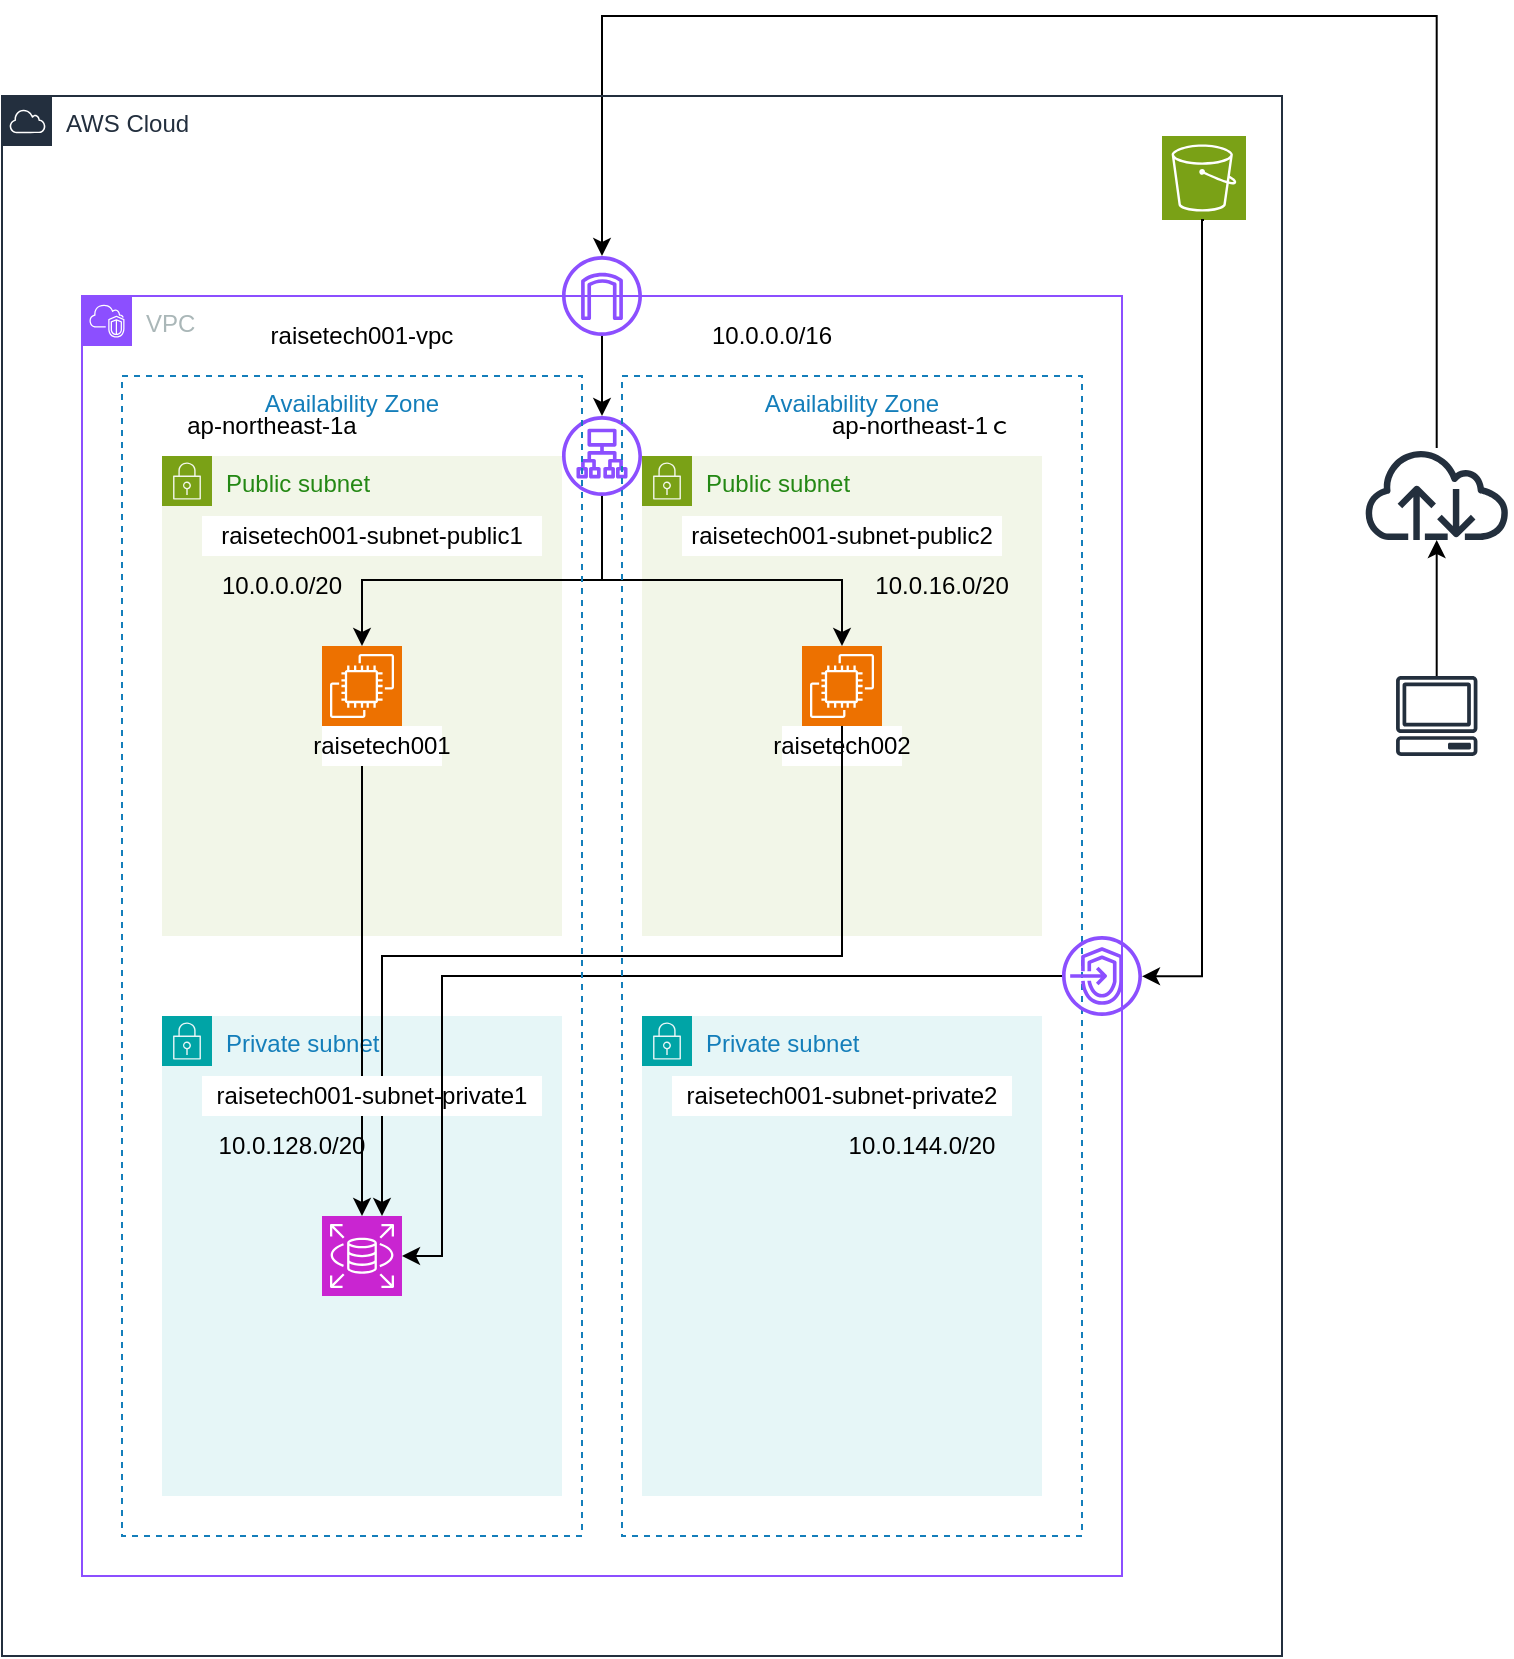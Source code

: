 <mxfile version="26.1.0">
  <diagram name="ページ1" id="zlKbTMHIiBRrQ5CjfzFU">
    <mxGraphModel dx="1064" dy="705" grid="1" gridSize="10" guides="1" tooltips="1" connect="1" arrows="1" fold="1" page="1" pageScale="1" pageWidth="827" pageHeight="1169" math="0" shadow="0">
      <root>
        <mxCell id="0" />
        <mxCell id="1" parent="0" />
        <mxCell id="m4wfhcvvvU-qXCF2xnEX-6" value="Public subnet" style="points=[[0,0],[0.25,0],[0.5,0],[0.75,0],[1,0],[1,0.25],[1,0.5],[1,0.75],[1,1],[0.75,1],[0.5,1],[0.25,1],[0,1],[0,0.75],[0,0.5],[0,0.25]];outlineConnect=0;gradientColor=none;html=1;whiteSpace=wrap;fontSize=12;fontStyle=0;container=1;pointerEvents=0;collapsible=0;recursiveResize=0;shape=mxgraph.aws4.group;grIcon=mxgraph.aws4.group_security_group;grStroke=0;strokeColor=#7AA116;fillColor=#F2F6E8;verticalAlign=top;align=left;spacingLeft=30;fontColor=#248814;dashed=0;" parent="1" vertex="1">
          <mxGeometry x="120" y="280" width="200" height="240" as="geometry" />
        </mxCell>
        <mxCell id="xBb1YnBclAOfvvlmu4EM-16" style="edgeStyle=orthogonalEdgeStyle;rounded=0;orthogonalLoop=1;jettySize=auto;html=1;" parent="1" source="xBb1YnBclAOfvvlmu4EM-12" target="xBb1YnBclAOfvvlmu4EM-6" edge="1">
          <mxGeometry relative="1" as="geometry">
            <Array as="points">
              <mxPoint x="757" y="60" />
              <mxPoint x="340" y="60" />
            </Array>
          </mxGeometry>
        </mxCell>
        <mxCell id="xBb1YnBclAOfvvlmu4EM-12" value="" style="sketch=0;outlineConnect=0;fontColor=#232F3E;gradientColor=none;fillColor=#232F3D;strokeColor=none;dashed=0;verticalLabelPosition=bottom;verticalAlign=top;align=center;html=1;fontSize=12;fontStyle=0;aspect=fixed;pointerEvents=1;shape=mxgraph.aws4.internet;" parent="1" vertex="1">
          <mxGeometry x="720" y="276" width="74.75" height="46" as="geometry" />
        </mxCell>
        <mxCell id="xBb1YnBclAOfvvlmu4EM-19" style="edgeStyle=orthogonalEdgeStyle;rounded=0;orthogonalLoop=1;jettySize=auto;html=1;" parent="1" source="xBb1YnBclAOfvvlmu4EM-13" target="xBb1YnBclAOfvvlmu4EM-12" edge="1">
          <mxGeometry relative="1" as="geometry" />
        </mxCell>
        <mxCell id="xBb1YnBclAOfvvlmu4EM-13" value="" style="sketch=0;outlineConnect=0;fontColor=#232F3E;gradientColor=none;fillColor=#232F3D;strokeColor=none;dashed=0;verticalLabelPosition=bottom;verticalAlign=top;align=center;html=1;fontSize=12;fontStyle=0;aspect=fixed;pointerEvents=1;shape=mxgraph.aws4.client;" parent="1" vertex="1">
          <mxGeometry x="736.84" y="390" width="41.06" height="40" as="geometry" />
        </mxCell>
        <mxCell id="K1DaaUpVmXXfKqTNinK6-5" value="AWS Cloud" style="points=[[0,0],[0.25,0],[0.5,0],[0.75,0],[1,0],[1,0.25],[1,0.5],[1,0.75],[1,1],[0.75,1],[0.5,1],[0.25,1],[0,1],[0,0.75],[0,0.5],[0,0.25]];outlineConnect=0;gradientColor=none;html=1;whiteSpace=wrap;fontSize=12;fontStyle=0;container=1;pointerEvents=0;collapsible=0;recursiveResize=0;shape=mxgraph.aws4.group;grIcon=mxgraph.aws4.group_aws_cloud;strokeColor=#232F3E;fillColor=none;verticalAlign=top;align=left;spacingLeft=30;fontColor=#232F3E;dashed=0;" parent="1" vertex="1">
          <mxGeometry x="40" y="100" width="640" height="780" as="geometry" />
        </mxCell>
        <mxCell id="m4wfhcvvvU-qXCF2xnEX-2" value="Public subnet" style="points=[[0,0],[0.25,0],[0.5,0],[0.75,0],[1,0],[1,0.25],[1,0.5],[1,0.75],[1,1],[0.75,1],[0.5,1],[0.25,1],[0,1],[0,0.75],[0,0.5],[0,0.25]];outlineConnect=0;gradientColor=none;html=1;whiteSpace=wrap;fontSize=12;fontStyle=0;container=1;pointerEvents=0;collapsible=0;recursiveResize=0;shape=mxgraph.aws4.group;grIcon=mxgraph.aws4.group_security_group;grStroke=0;strokeColor=#7AA116;fillColor=#F2F6E8;verticalAlign=top;align=left;spacingLeft=30;fontColor=#248814;dashed=0;" parent="K1DaaUpVmXXfKqTNinK6-5" vertex="1">
          <mxGeometry x="320" y="180" width="200" height="240" as="geometry" />
        </mxCell>
        <mxCell id="xBb1YnBclAOfvvlmu4EM-2" value="" style="sketch=0;points=[[0,0,0],[0.25,0,0],[0.5,0,0],[0.75,0,0],[1,0,0],[0,1,0],[0.25,1,0],[0.5,1,0],[0.75,1,0],[1,1,0],[0,0.25,0],[0,0.5,0],[0,0.75,0],[1,0.25,0],[1,0.5,0],[1,0.75,0]];outlineConnect=0;fontColor=#232F3E;fillColor=#ED7100;strokeColor=#ffffff;verticalLabelPosition=bottom;verticalAlign=top;align=center;html=1;fontSize=12;fontStyle=0;aspect=fixed;shape=mxgraph.aws4.resourceIcon;resIcon=mxgraph.aws4.ec2;" parent="m4wfhcvvvU-qXCF2xnEX-2" vertex="1">
          <mxGeometry x="80" y="95" width="40" height="40" as="geometry" />
        </mxCell>
        <mxCell id="5dKkzOB765-Y8zMm40eB-2" value="raisetech002" style="text;strokeColor=none;align=center;fillColor=default;html=1;verticalAlign=middle;whiteSpace=wrap;rounded=0;" parent="m4wfhcvvvU-qXCF2xnEX-2" vertex="1">
          <mxGeometry x="70" y="135" width="60" height="20" as="geometry" />
        </mxCell>
        <mxCell id="xBb1YnBclAOfvvlmu4EM-1" value="" style="sketch=0;points=[[0,0,0],[0.25,0,0],[0.5,0,0],[0.75,0,0],[1,0,0],[0,1,0],[0.25,1,0],[0.5,1,0],[0.75,1,0],[1,1,0],[0,0.25,0],[0,0.5,0],[0,0.75,0],[1,0.25,0],[1,0.5,0],[1,0.75,0]];outlineConnect=0;fontColor=#232F3E;fillColor=#ED7100;strokeColor=#ffffff;dashed=0;verticalLabelPosition=bottom;verticalAlign=top;align=center;html=1;fontSize=12;fontStyle=0;aspect=fixed;shape=mxgraph.aws4.resourceIcon;resIcon=mxgraph.aws4.ec2;" parent="K1DaaUpVmXXfKqTNinK6-5" vertex="1">
          <mxGeometry x="160" y="275" width="40" height="40" as="geometry" />
        </mxCell>
        <mxCell id="xBb1YnBclAOfvvlmu4EM-8" value="" style="sketch=0;outlineConnect=0;fontColor=#232F3E;gradientColor=none;fillColor=#8C4FFF;strokeColor=none;dashed=0;verticalLabelPosition=bottom;verticalAlign=top;align=center;html=1;fontSize=12;fontStyle=0;aspect=fixed;pointerEvents=1;shape=mxgraph.aws4.application_load_balancer;" parent="K1DaaUpVmXXfKqTNinK6-5" vertex="1">
          <mxGeometry x="280" y="160" width="40" height="40" as="geometry" />
        </mxCell>
        <mxCell id="xBb1YnBclAOfvvlmu4EM-10" style="edgeStyle=orthogonalEdgeStyle;rounded=0;orthogonalLoop=1;jettySize=auto;html=1;entryX=0.5;entryY=0;entryDx=0;entryDy=0;entryPerimeter=0;" parent="K1DaaUpVmXXfKqTNinK6-5" source="xBb1YnBclAOfvvlmu4EM-8" target="xBb1YnBclAOfvvlmu4EM-1" edge="1">
          <mxGeometry relative="1" as="geometry">
            <Array as="points">
              <mxPoint x="300" y="242" />
              <mxPoint x="180" y="242" />
              <mxPoint x="180" y="275" />
            </Array>
          </mxGeometry>
        </mxCell>
        <mxCell id="xBb1YnBclAOfvvlmu4EM-11" style="edgeStyle=orthogonalEdgeStyle;rounded=0;orthogonalLoop=1;jettySize=auto;html=1;entryX=0.5;entryY=0;entryDx=0;entryDy=0;entryPerimeter=0;" parent="K1DaaUpVmXXfKqTNinK6-5" source="xBb1YnBclAOfvvlmu4EM-8" target="xBb1YnBclAOfvvlmu4EM-2" edge="1">
          <mxGeometry relative="1" as="geometry">
            <Array as="points">
              <mxPoint x="420" y="242" />
            </Array>
          </mxGeometry>
        </mxCell>
        <mxCell id="m4wfhcvvvU-qXCF2xnEX-8" value="Private subnet" style="points=[[0,0],[0.25,0],[0.5,0],[0.75,0],[1,0],[1,0.25],[1,0.5],[1,0.75],[1,1],[0.75,1],[0.5,1],[0.25,1],[0,1],[0,0.75],[0,0.5],[0,0.25]];outlineConnect=0;gradientColor=none;html=1;whiteSpace=wrap;fontSize=12;fontStyle=0;container=1;pointerEvents=0;collapsible=0;recursiveResize=0;shape=mxgraph.aws4.group;grIcon=mxgraph.aws4.group_security_group;grStroke=0;strokeColor=#00A4A6;fillColor=#E6F6F7;verticalAlign=top;align=left;spacingLeft=30;fontColor=#147EBA;dashed=0;" parent="K1DaaUpVmXXfKqTNinK6-5" vertex="1">
          <mxGeometry x="320" y="460" width="200" height="240" as="geometry" />
        </mxCell>
        <mxCell id="m4wfhcvvvU-qXCF2xnEX-7" value="Private subnet" style="points=[[0,0],[0.25,0],[0.5,0],[0.75,0],[1,0],[1,0.25],[1,0.5],[1,0.75],[1,1],[0.75,1],[0.5,1],[0.25,1],[0,1],[0,0.75],[0,0.5],[0,0.25]];outlineConnect=0;gradientColor=none;html=1;whiteSpace=wrap;fontSize=12;fontStyle=0;container=1;pointerEvents=0;collapsible=0;recursiveResize=0;shape=mxgraph.aws4.group;grIcon=mxgraph.aws4.group_security_group;grStroke=0;strokeColor=#00A4A6;fillColor=#E6F6F7;verticalAlign=top;align=left;spacingLeft=30;fontColor=#147EBA;dashed=0;" parent="K1DaaUpVmXXfKqTNinK6-5" vertex="1">
          <mxGeometry x="80" y="460" width="200" height="240" as="geometry" />
        </mxCell>
        <mxCell id="xBb1YnBclAOfvvlmu4EM-4" value="" style="sketch=0;points=[[0,0,0],[0.25,0,0],[0.5,0,0],[0.75,0,0],[1,0,0],[0,1,0],[0.25,1,0],[0.5,1,0],[0.75,1,0],[1,1,0],[0,0.25,0],[0,0.5,0],[0,0.75,0],[1,0.25,0],[1,0.5,0],[1,0.75,0]];outlineConnect=0;fontColor=#232F3E;fillColor=#C925D1;strokeColor=#ffffff;dashed=0;verticalLabelPosition=bottom;verticalAlign=top;align=center;html=1;fontSize=12;fontStyle=0;aspect=fixed;shape=mxgraph.aws4.resourceIcon;resIcon=mxgraph.aws4.rds;" parent="m4wfhcvvvU-qXCF2xnEX-7" vertex="1">
          <mxGeometry x="80" y="100" width="40" height="40" as="geometry" />
        </mxCell>
        <mxCell id="xBb1YnBclAOfvvlmu4EM-15" style="edgeStyle=orthogonalEdgeStyle;rounded=0;orthogonalLoop=1;jettySize=auto;html=1;entryX=0.75;entryY=0;entryDx=0;entryDy=0;entryPerimeter=0;" parent="K1DaaUpVmXXfKqTNinK6-5" source="xBb1YnBclAOfvvlmu4EM-2" target="xBb1YnBclAOfvvlmu4EM-4" edge="1">
          <mxGeometry relative="1" as="geometry">
            <mxPoint x="201" y="410" as="targetPoint" />
            <Array as="points">
              <mxPoint x="420" y="430" />
              <mxPoint x="190" y="430" />
            </Array>
          </mxGeometry>
        </mxCell>
        <mxCell id="xBb1YnBclAOfvvlmu4EM-5" style="edgeStyle=orthogonalEdgeStyle;rounded=0;orthogonalLoop=1;jettySize=auto;html=1;entryX=0.5;entryY=0;entryDx=0;entryDy=0;entryPerimeter=0;" parent="K1DaaUpVmXXfKqTNinK6-5" source="xBb1YnBclAOfvvlmu4EM-1" target="xBb1YnBclAOfvvlmu4EM-4" edge="1">
          <mxGeometry relative="1" as="geometry">
            <Array as="points">
              <mxPoint x="180" y="560" />
            </Array>
          </mxGeometry>
        </mxCell>
        <mxCell id="BjAGtfVqTpXYPW2iN1xQ-1" value="raisetech001" style="text;strokeColor=none;align=center;fillColor=default;html=1;verticalAlign=middle;whiteSpace=wrap;rounded=0;" parent="K1DaaUpVmXXfKqTNinK6-5" vertex="1">
          <mxGeometry x="160" y="315" width="60" height="20" as="geometry" />
        </mxCell>
        <mxCell id="5dKkzOB765-Y8zMm40eB-7" value="raisetech001-subnet-public1" style="text;strokeColor=none;align=center;fillColor=default;html=1;verticalAlign=middle;whiteSpace=wrap;rounded=0;" parent="K1DaaUpVmXXfKqTNinK6-5" vertex="1">
          <mxGeometry x="100" y="210" width="170" height="20" as="geometry" />
        </mxCell>
        <mxCell id="5dKkzOB765-Y8zMm40eB-8" value="raisetech001-subnet-public2" style="text;strokeColor=none;align=center;fillColor=default;html=1;verticalAlign=middle;whiteSpace=wrap;rounded=0;" parent="K1DaaUpVmXXfKqTNinK6-5" vertex="1">
          <mxGeometry x="340" y="210" width="160" height="20" as="geometry" />
        </mxCell>
        <mxCell id="5dKkzOB765-Y8zMm40eB-10" value="10.0.0.0/20" style="text;strokeColor=none;align=center;fillColor=none;html=1;verticalAlign=middle;whiteSpace=wrap;rounded=0;" parent="K1DaaUpVmXXfKqTNinK6-5" vertex="1">
          <mxGeometry x="110" y="245" width="60" as="geometry" />
        </mxCell>
        <mxCell id="5dKkzOB765-Y8zMm40eB-11" style="edgeStyle=orthogonalEdgeStyle;rounded=0;orthogonalLoop=1;jettySize=auto;html=1;exitX=0;exitY=0;exitDx=0;exitDy=0;" parent="K1DaaUpVmXXfKqTNinK6-5" source="5dKkzOB765-Y8zMm40eB-10" target="5dKkzOB765-Y8zMm40eB-10" edge="1">
          <mxGeometry relative="1" as="geometry" />
        </mxCell>
        <mxCell id="5dKkzOB765-Y8zMm40eB-12" value="10.0.16.0/20" style="text;strokeColor=none;align=center;fillColor=none;html=1;verticalAlign=middle;whiteSpace=wrap;rounded=0;" parent="K1DaaUpVmXXfKqTNinK6-5" vertex="1">
          <mxGeometry x="440" y="230" width="60" height="30" as="geometry" />
        </mxCell>
        <mxCell id="5dKkzOB765-Y8zMm40eB-14" value="raisetech001-subnet-private2" style="text;strokeColor=none;align=center;fillColor=default;html=1;verticalAlign=middle;whiteSpace=wrap;rounded=0;" parent="K1DaaUpVmXXfKqTNinK6-5" vertex="1">
          <mxGeometry x="335" y="490" width="170" height="20" as="geometry" />
        </mxCell>
        <mxCell id="5dKkzOB765-Y8zMm40eB-15" value="raisetech001-subnet-private1" style="text;strokeColor=none;align=center;fillColor=default;html=1;verticalAlign=middle;whiteSpace=wrap;rounded=0;" parent="K1DaaUpVmXXfKqTNinK6-5" vertex="1">
          <mxGeometry x="100" y="490" width="170" height="20" as="geometry" />
        </mxCell>
        <mxCell id="5dKkzOB765-Y8zMm40eB-16" value="raisetech001-vpc" style="text;strokeColor=none;align=center;fillColor=default;html=1;verticalAlign=middle;whiteSpace=wrap;rounded=0;" parent="K1DaaUpVmXXfKqTNinK6-5" vertex="1">
          <mxGeometry x="125" y="110" width="110" height="20" as="geometry" />
        </mxCell>
        <mxCell id="5dKkzOB765-Y8zMm40eB-17" value="&lt;span class=&quot;awsui_root_xjuzf_18lrx_1063&quot;&gt;&lt;span id=&quot;1384-1741244239739-3728&quot; class=&quot;awsui_trigger_xjuzf_18lrx_1103&quot;&gt;&lt;div class=&quot;awsui_root_18wu0_1gw4i_920 awsui_box_18wu0_1gw4i_172 awsui_m-right-xs_18wu0_1gw4i_734 awsui_color-default_18wu0_1gw4i_172 awsui_font-size-default_18wu0_1gw4i_188 awsui_font-weight-default_18wu0_1gw4i_228&quot;&gt;&lt;/div&gt;&lt;/span&gt;&lt;div data-awsui-referrer-id=&quot;1384-1741244239739-3728&quot; class=&quot;awsui-polaris-compact-mode awsui-compact-mode awsui-visual-refresh awsui_popover-inline-content_xjuzf_18lrx_1158&quot; aria-atomic=&quot;true&quot; aria-live=&quot;polite&quot;&gt;&lt;/div&gt;&lt;/span&gt;10.0.128.0/20" style="text;strokeColor=none;align=center;fillColor=none;html=1;verticalAlign=middle;whiteSpace=wrap;rounded=0;" parent="K1DaaUpVmXXfKqTNinK6-5" vertex="1">
          <mxGeometry x="100" y="510" width="90" height="30" as="geometry" />
        </mxCell>
        <mxCell id="5dKkzOB765-Y8zMm40eB-19" value="10.0.144.0/20" style="text;strokeColor=none;align=center;fillColor=none;html=1;verticalAlign=middle;whiteSpace=wrap;rounded=0;" parent="K1DaaUpVmXXfKqTNinK6-5" vertex="1">
          <mxGeometry x="415" y="510" width="90" height="30" as="geometry" />
        </mxCell>
        <mxCell id="5dKkzOB765-Y8zMm40eB-20" value="10.0.0.0/16" style="text;strokeColor=none;align=center;fillColor=none;html=1;verticalAlign=middle;whiteSpace=wrap;rounded=0;" parent="K1DaaUpVmXXfKqTNinK6-5" vertex="1">
          <mxGeometry x="350" y="107.5" width="70" height="25" as="geometry" />
        </mxCell>
        <mxCell id="wyW_AYG_MPaqOVctC6zA-1" value="ap-northeast-1a" style="text;strokeColor=none;align=center;fillColor=default;html=1;verticalAlign=middle;whiteSpace=wrap;rounded=0;" parent="K1DaaUpVmXXfKqTNinK6-5" vertex="1">
          <mxGeometry x="80" y="160" width="110" height="10" as="geometry" />
        </mxCell>
        <mxCell id="wyW_AYG_MPaqOVctC6zA-4" value="ap-northeast-1ｃ" style="text;strokeColor=none;align=center;fillColor=default;html=1;verticalAlign=middle;whiteSpace=wrap;rounded=0;" parent="K1DaaUpVmXXfKqTNinK6-5" vertex="1">
          <mxGeometry x="405" y="160" width="110" height="10" as="geometry" />
        </mxCell>
        <mxCell id="xBb1YnBclAOfvvlmu4EM-20" value="" style="sketch=0;points=[[0,0,0],[0.25,0,0],[0.5,0,0],[0.75,0,0],[1,0,0],[0,1,0],[0.25,1,0],[0.5,1,0],[0.75,1,0],[1,1,0],[0,0.25,0],[0,0.5,0],[0,0.75,0],[1,0.25,0],[1,0.5,0],[1,0.75,0]];outlineConnect=0;fontColor=#232F3E;fillColor=#7AA116;strokeColor=#ffffff;dashed=0;verticalLabelPosition=bottom;verticalAlign=top;align=center;html=1;fontSize=12;fontStyle=0;aspect=fixed;shape=mxgraph.aws4.resourceIcon;resIcon=mxgraph.aws4.s3;" parent="K1DaaUpVmXXfKqTNinK6-5" vertex="1">
          <mxGeometry x="580" y="20" width="42" height="42" as="geometry" />
        </mxCell>
        <mxCell id="K1DaaUpVmXXfKqTNinK6-4" value="VPC" style="points=[[0,0],[0.25,0],[0.5,0],[0.75,0],[1,0],[1,0.25],[1,0.5],[1,0.75],[1,1],[0.75,1],[0.5,1],[0.25,1],[0,1],[0,0.75],[0,0.5],[0,0.25]];outlineConnect=0;gradientColor=none;html=1;whiteSpace=wrap;fontSize=12;fontStyle=0;container=1;pointerEvents=0;collapsible=0;recursiveResize=0;shape=mxgraph.aws4.group;grIcon=mxgraph.aws4.group_vpc2;strokeColor=#8C4FFF;fillColor=none;verticalAlign=top;align=left;spacingLeft=30;fontColor=#AAB7B8;dashed=0;" parent="K1DaaUpVmXXfKqTNinK6-5" vertex="1">
          <mxGeometry x="40" y="100" width="520" height="640" as="geometry" />
        </mxCell>
        <mxCell id="xBb1YnBclAOfvvlmu4EM-6" value="" style="sketch=0;outlineConnect=0;fontColor=#232F3E;gradientColor=none;fillColor=#8C4FFF;strokeColor=none;dashed=0;verticalLabelPosition=bottom;verticalAlign=top;align=center;html=1;fontSize=12;fontStyle=0;aspect=fixed;pointerEvents=1;shape=mxgraph.aws4.internet_gateway;" parent="K1DaaUpVmXXfKqTNinK6-4" vertex="1">
          <mxGeometry x="240" y="-20" width="40" height="40" as="geometry" />
        </mxCell>
        <mxCell id="e8VrWvpyOL7nPPhMgUPw-9" style="edgeStyle=orthogonalEdgeStyle;rounded=0;orthogonalLoop=1;jettySize=auto;html=1;entryX=1;entryY=0.5;entryDx=0;entryDy=0;entryPerimeter=0;" parent="K1DaaUpVmXXfKqTNinK6-4" target="xBb1YnBclAOfvvlmu4EM-4" edge="1">
          <mxGeometry relative="1" as="geometry">
            <mxPoint x="490" y="340" as="sourcePoint" />
            <mxPoint x="190" y="480" as="targetPoint" />
            <Array as="points">
              <mxPoint x="180" y="340" />
              <mxPoint x="180" y="480" />
            </Array>
          </mxGeometry>
        </mxCell>
        <mxCell id="m4wfhcvvvU-qXCF2xnEX-9" value="Availability Zone" style="fillColor=none;strokeColor=#147EBA;dashed=1;verticalAlign=top;fontStyle=0;fontColor=#147EBA;whiteSpace=wrap;html=1;" parent="K1DaaUpVmXXfKqTNinK6-4" vertex="1">
          <mxGeometry x="20" y="40" width="230" height="580" as="geometry" />
        </mxCell>
        <mxCell id="m4wfhcvvvU-qXCF2xnEX-12" value="Availability Zone" style="fillColor=none;strokeColor=#147EBA;dashed=1;verticalAlign=top;fontStyle=0;fontColor=#147EBA;whiteSpace=wrap;html=1;" parent="K1DaaUpVmXXfKqTNinK6-4" vertex="1">
          <mxGeometry x="270" y="40" width="230" height="580" as="geometry" />
        </mxCell>
        <mxCell id="xBb1YnBclAOfvvlmu4EM-14" value="" style="edgeStyle=orthogonalEdgeStyle;rounded=0;orthogonalLoop=1;jettySize=auto;html=1;" parent="K1DaaUpVmXXfKqTNinK6-5" source="xBb1YnBclAOfvvlmu4EM-6" target="xBb1YnBclAOfvvlmu4EM-8" edge="1">
          <mxGeometry relative="1" as="geometry">
            <Array as="points">
              <mxPoint x="300" y="140" />
              <mxPoint x="300" y="140" />
            </Array>
          </mxGeometry>
        </mxCell>
        <mxCell id="e8VrWvpyOL7nPPhMgUPw-6" style="edgeStyle=orthogonalEdgeStyle;rounded=0;orthogonalLoop=1;jettySize=auto;html=1;entryX=0.348;entryY=0.733;entryDx=0;entryDy=0;entryPerimeter=0;exitX=0.5;exitY=1;exitDx=0;exitDy=0;exitPerimeter=0;" parent="K1DaaUpVmXXfKqTNinK6-5" source="xBb1YnBclAOfvvlmu4EM-20" edge="1">
          <mxGeometry relative="1" as="geometry">
            <Array as="points">
              <mxPoint x="600" y="62" />
              <mxPoint x="600" y="440" />
            </Array>
            <mxPoint x="599.96" y="70" as="sourcePoint" />
            <mxPoint x="570" y="440.14" as="targetPoint" />
          </mxGeometry>
        </mxCell>
        <mxCell id="e8VrWvpyOL7nPPhMgUPw-7" value="" style="sketch=0;outlineConnect=0;fontColor=#232F3E;gradientColor=none;fillColor=#8C4FFF;strokeColor=none;dashed=0;verticalLabelPosition=bottom;verticalAlign=top;align=center;html=1;fontSize=12;fontStyle=0;aspect=fixed;pointerEvents=1;shape=mxgraph.aws4.endpoints;" parent="1" vertex="1">
          <mxGeometry x="570" y="520" width="40" height="40" as="geometry" />
        </mxCell>
      </root>
    </mxGraphModel>
  </diagram>
</mxfile>
